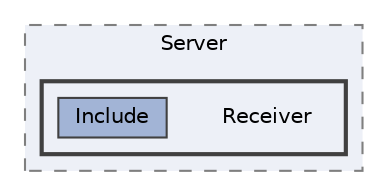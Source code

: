 digraph "Core/Server/Receiver"
{
 // LATEX_PDF_SIZE
  bgcolor="transparent";
  edge [fontname=Helvetica,fontsize=10,labelfontname=Helvetica,labelfontsize=10];
  node [fontname=Helvetica,fontsize=10,shape=box,height=0.2,width=0.4];
  compound=true
  subgraph clusterdir_d592ce2887ec1a2059bd5837373625ba {
    graph [ bgcolor="#edf0f7", pencolor="grey50", label="Server", fontname=Helvetica,fontsize=10 style="filled,dashed", URL="dir_d592ce2887ec1a2059bd5837373625ba.html",tooltip=""]
  subgraph clusterdir_2236b076d55c3d4d472cf25bb344a95e {
    graph [ bgcolor="#edf0f7", pencolor="grey25", label="", fontname=Helvetica,fontsize=10 style="filled,bold", URL="dir_2236b076d55c3d4d472cf25bb344a95e.html",tooltip=""]
    dir_2236b076d55c3d4d472cf25bb344a95e [shape=plaintext, label="Receiver"];
  dir_4091e1b2971b423d9f1dcdea788288af [label="Include", fillcolor="#a2b4d6", color="grey25", style="filled", URL="dir_4091e1b2971b423d9f1dcdea788288af.html",tooltip=""];
  }
  }
}
